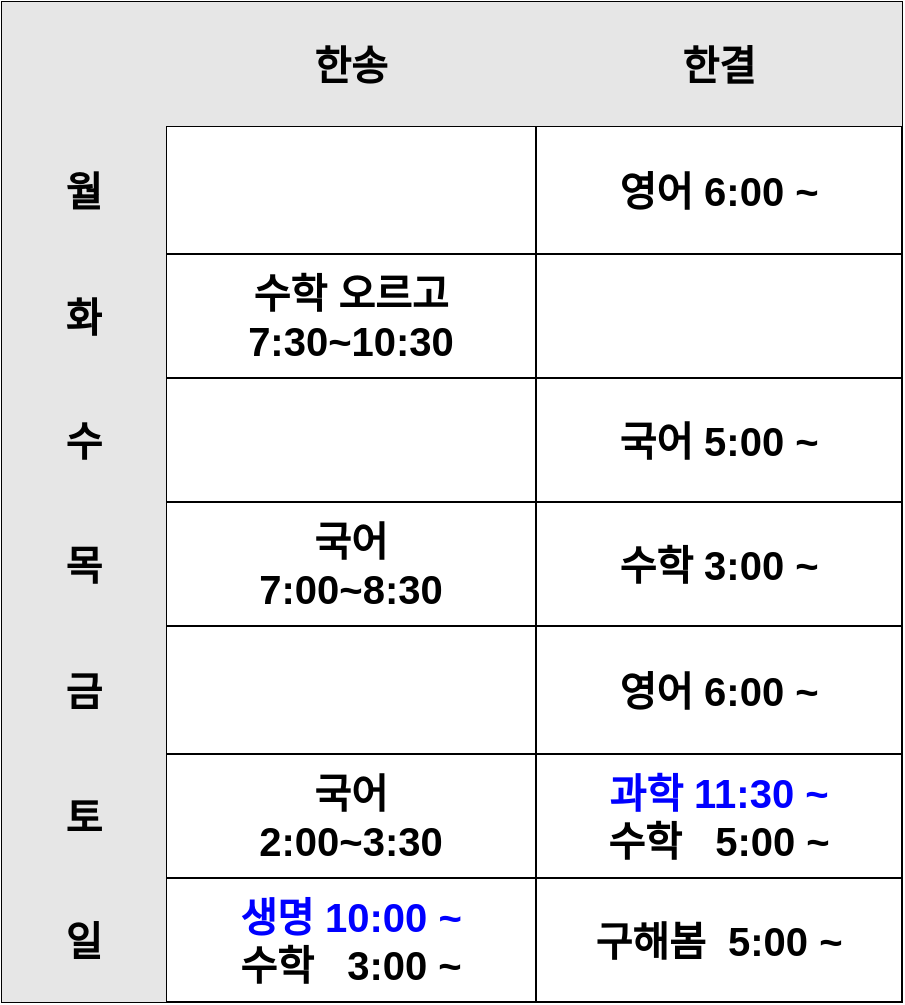 <mxfile version="20.3.0" type="github">
  <diagram id="ZvhFkDVLkiYNxoEatRVC" name="페이지-1">
    <mxGraphModel dx="938" dy="663" grid="1" gridSize="10" guides="1" tooltips="1" connect="1" arrows="1" fold="1" page="1" pageScale="1" pageWidth="827" pageHeight="1169" math="0" shadow="0">
      <root>
        <mxCell id="0" />
        <mxCell id="1" parent="0" />
        <mxCell id="gaK9QJrm34Q4BLt2g8Os-1" value="" style="shape=table;startSize=0;container=1;collapsible=0;childLayout=tableLayout;fontSize=20;" parent="1" vertex="1">
          <mxGeometry x="130" y="160" width="450" height="500" as="geometry" />
        </mxCell>
        <mxCell id="gaK9QJrm34Q4BLt2g8Os-2" value="" style="shape=tableRow;horizontal=0;startSize=0;swimlaneHead=0;swimlaneBody=0;top=0;left=0;bottom=0;right=0;collapsible=0;dropTarget=0;fillColor=none;points=[[0,0.5],[1,0.5]];portConstraint=eastwest;" parent="gaK9QJrm34Q4BLt2g8Os-1" vertex="1">
          <mxGeometry width="450" height="62" as="geometry" />
        </mxCell>
        <mxCell id="gaK9QJrm34Q4BLt2g8Os-3" value="" style="shape=partialRectangle;html=1;whiteSpace=wrap;connectable=0;overflow=hidden;fillColor=#E6E6E6;top=0;left=0;bottom=0;right=0;pointerEvents=1;fontSize=20;fontStyle=1" parent="gaK9QJrm34Q4BLt2g8Os-2" vertex="1">
          <mxGeometry width="82" height="62" as="geometry">
            <mxRectangle width="82" height="62" as="alternateBounds" />
          </mxGeometry>
        </mxCell>
        <mxCell id="gaK9QJrm34Q4BLt2g8Os-4" value="한송" style="shape=partialRectangle;html=1;whiteSpace=wrap;connectable=0;overflow=hidden;fillColor=#E6E6E6;top=0;left=0;bottom=0;right=0;pointerEvents=1;fontSize=20;fontStyle=1" parent="gaK9QJrm34Q4BLt2g8Os-2" vertex="1">
          <mxGeometry x="82" width="185" height="62" as="geometry">
            <mxRectangle width="185" height="62" as="alternateBounds" />
          </mxGeometry>
        </mxCell>
        <mxCell id="gaK9QJrm34Q4BLt2g8Os-5" value="한결" style="shape=partialRectangle;html=1;whiteSpace=wrap;connectable=0;overflow=hidden;fillColor=#E6E6E6;top=0;left=0;bottom=0;right=0;pointerEvents=1;fontSize=20;fontStyle=1" parent="gaK9QJrm34Q4BLt2g8Os-2" vertex="1">
          <mxGeometry x="267" width="183" height="62" as="geometry">
            <mxRectangle width="183" height="62" as="alternateBounds" />
          </mxGeometry>
        </mxCell>
        <mxCell id="gaK9QJrm34Q4BLt2g8Os-6" value="" style="shape=tableRow;horizontal=0;startSize=0;swimlaneHead=0;swimlaneBody=0;top=0;left=0;bottom=0;right=0;collapsible=0;dropTarget=0;fillColor=none;points=[[0,0.5],[1,0.5]];portConstraint=eastwest;" parent="gaK9QJrm34Q4BLt2g8Os-1" vertex="1">
          <mxGeometry y="62" width="450" height="64" as="geometry" />
        </mxCell>
        <mxCell id="gaK9QJrm34Q4BLt2g8Os-7" value="월" style="shape=partialRectangle;html=1;whiteSpace=wrap;connectable=0;overflow=hidden;fillColor=#E6E6E6;top=0;left=0;bottom=0;right=0;pointerEvents=1;fontSize=20;fontStyle=1" parent="gaK9QJrm34Q4BLt2g8Os-6" vertex="1">
          <mxGeometry width="82" height="64" as="geometry">
            <mxRectangle width="82" height="64" as="alternateBounds" />
          </mxGeometry>
        </mxCell>
        <mxCell id="gaK9QJrm34Q4BLt2g8Os-8" value="" style="shape=partialRectangle;html=1;whiteSpace=wrap;connectable=0;overflow=hidden;fillColor=none;top=0;left=0;bottom=0;right=0;pointerEvents=1;fontSize=20;fontStyle=1" parent="gaK9QJrm34Q4BLt2g8Os-6" vertex="1">
          <mxGeometry x="82" width="185" height="64" as="geometry">
            <mxRectangle width="185" height="64" as="alternateBounds" />
          </mxGeometry>
        </mxCell>
        <mxCell id="gaK9QJrm34Q4BLt2g8Os-9" value="영어 6:00 ~" style="shape=partialRectangle;html=1;whiteSpace=wrap;connectable=0;overflow=hidden;fillColor=none;top=0;left=0;bottom=0;right=0;pointerEvents=1;fontSize=20;fontStyle=1" parent="gaK9QJrm34Q4BLt2g8Os-6" vertex="1">
          <mxGeometry x="267" width="183" height="64" as="geometry">
            <mxRectangle width="183" height="64" as="alternateBounds" />
          </mxGeometry>
        </mxCell>
        <mxCell id="gaK9QJrm34Q4BLt2g8Os-10" value="" style="shape=tableRow;horizontal=0;startSize=0;swimlaneHead=0;swimlaneBody=0;top=0;left=0;bottom=0;right=0;collapsible=0;dropTarget=0;fillColor=none;points=[[0,0.5],[1,0.5]];portConstraint=eastwest;" parent="gaK9QJrm34Q4BLt2g8Os-1" vertex="1">
          <mxGeometry y="126" width="450" height="62" as="geometry" />
        </mxCell>
        <mxCell id="gaK9QJrm34Q4BLt2g8Os-11" value="화" style="shape=partialRectangle;html=1;whiteSpace=wrap;connectable=0;overflow=hidden;fillColor=#E6E6E6;top=0;left=0;bottom=0;right=0;pointerEvents=1;fontSize=20;fontStyle=1" parent="gaK9QJrm34Q4BLt2g8Os-10" vertex="1">
          <mxGeometry width="82" height="62" as="geometry">
            <mxRectangle width="82" height="62" as="alternateBounds" />
          </mxGeometry>
        </mxCell>
        <mxCell id="gaK9QJrm34Q4BLt2g8Os-12" value="수학 오르고&lt;br style=&quot;font-size: 20px;&quot;&gt;7:30~10:30" style="shape=partialRectangle;html=1;whiteSpace=wrap;connectable=0;overflow=hidden;fillColor=none;top=0;left=0;bottom=0;right=0;pointerEvents=1;fontSize=20;fontStyle=1" parent="gaK9QJrm34Q4BLt2g8Os-10" vertex="1">
          <mxGeometry x="82" width="185" height="62" as="geometry">
            <mxRectangle width="185" height="62" as="alternateBounds" />
          </mxGeometry>
        </mxCell>
        <mxCell id="gaK9QJrm34Q4BLt2g8Os-13" value="" style="shape=partialRectangle;html=1;whiteSpace=wrap;connectable=0;overflow=hidden;fillColor=none;top=0;left=0;bottom=0;right=0;pointerEvents=1;fontSize=20;fontStyle=1" parent="gaK9QJrm34Q4BLt2g8Os-10" vertex="1">
          <mxGeometry x="267" width="183" height="62" as="geometry">
            <mxRectangle width="183" height="62" as="alternateBounds" />
          </mxGeometry>
        </mxCell>
        <mxCell id="gaK9QJrm34Q4BLt2g8Os-14" value="" style="shape=tableRow;horizontal=0;startSize=0;swimlaneHead=0;swimlaneBody=0;top=0;left=0;bottom=0;right=0;collapsible=0;dropTarget=0;fillColor=none;points=[[0,0.5],[1,0.5]];portConstraint=eastwest;" parent="gaK9QJrm34Q4BLt2g8Os-1" vertex="1">
          <mxGeometry y="188" width="450" height="62" as="geometry" />
        </mxCell>
        <mxCell id="gaK9QJrm34Q4BLt2g8Os-15" value="수" style="shape=partialRectangle;html=1;whiteSpace=wrap;connectable=0;overflow=hidden;fillColor=#E6E6E6;top=0;left=0;bottom=0;right=0;pointerEvents=1;fontSize=20;fontStyle=1" parent="gaK9QJrm34Q4BLt2g8Os-14" vertex="1">
          <mxGeometry width="82" height="62" as="geometry">
            <mxRectangle width="82" height="62" as="alternateBounds" />
          </mxGeometry>
        </mxCell>
        <mxCell id="gaK9QJrm34Q4BLt2g8Os-16" value="" style="shape=partialRectangle;html=1;whiteSpace=wrap;connectable=0;overflow=hidden;fillColor=none;top=0;left=0;bottom=0;right=0;pointerEvents=1;fontSize=20;fontStyle=1" parent="gaK9QJrm34Q4BLt2g8Os-14" vertex="1">
          <mxGeometry x="82" width="185" height="62" as="geometry">
            <mxRectangle width="185" height="62" as="alternateBounds" />
          </mxGeometry>
        </mxCell>
        <mxCell id="gaK9QJrm34Q4BLt2g8Os-17" value="국어 5:00 ~" style="shape=partialRectangle;html=1;whiteSpace=wrap;connectable=0;overflow=hidden;fillColor=none;top=0;left=0;bottom=0;right=0;pointerEvents=1;fontSize=20;fontStyle=1" parent="gaK9QJrm34Q4BLt2g8Os-14" vertex="1">
          <mxGeometry x="267" width="183" height="62" as="geometry">
            <mxRectangle width="183" height="62" as="alternateBounds" />
          </mxGeometry>
        </mxCell>
        <mxCell id="gaK9QJrm34Q4BLt2g8Os-34" value="" style="shape=tableRow;horizontal=0;startSize=0;swimlaneHead=0;swimlaneBody=0;top=0;left=0;bottom=0;right=0;collapsible=0;dropTarget=0;fillColor=none;points=[[0,0.5],[1,0.5]];portConstraint=eastwest;" parent="gaK9QJrm34Q4BLt2g8Os-1" vertex="1">
          <mxGeometry y="250" width="450" height="62" as="geometry" />
        </mxCell>
        <mxCell id="gaK9QJrm34Q4BLt2g8Os-35" value="목" style="shape=partialRectangle;html=1;whiteSpace=wrap;connectable=0;overflow=hidden;fillColor=#E6E6E6;top=0;left=0;bottom=0;right=0;pointerEvents=1;fontSize=20;fontStyle=1" parent="gaK9QJrm34Q4BLt2g8Os-34" vertex="1">
          <mxGeometry width="82" height="62" as="geometry">
            <mxRectangle width="82" height="62" as="alternateBounds" />
          </mxGeometry>
        </mxCell>
        <mxCell id="gaK9QJrm34Q4BLt2g8Os-36" value="국어&lt;br style=&quot;font-size: 20px;&quot;&gt;7:00~8:30" style="shape=partialRectangle;html=1;whiteSpace=wrap;connectable=0;overflow=hidden;fillColor=none;top=0;left=0;bottom=0;right=0;pointerEvents=1;fontSize=20;fontStyle=1" parent="gaK9QJrm34Q4BLt2g8Os-34" vertex="1">
          <mxGeometry x="82" width="185" height="62" as="geometry">
            <mxRectangle width="185" height="62" as="alternateBounds" />
          </mxGeometry>
        </mxCell>
        <mxCell id="gaK9QJrm34Q4BLt2g8Os-37" value="수학 3:00 ~" style="shape=partialRectangle;html=1;whiteSpace=wrap;connectable=0;overflow=hidden;fillColor=none;top=0;left=0;bottom=0;right=0;pointerEvents=1;fontSize=20;fontStyle=1" parent="gaK9QJrm34Q4BLt2g8Os-34" vertex="1">
          <mxGeometry x="267" width="183" height="62" as="geometry">
            <mxRectangle width="183" height="62" as="alternateBounds" />
          </mxGeometry>
        </mxCell>
        <mxCell id="gaK9QJrm34Q4BLt2g8Os-22" value="" style="shape=tableRow;horizontal=0;startSize=0;swimlaneHead=0;swimlaneBody=0;top=0;left=0;bottom=0;right=0;collapsible=0;dropTarget=0;fillColor=none;points=[[0,0.5],[1,0.5]];portConstraint=eastwest;" parent="gaK9QJrm34Q4BLt2g8Os-1" vertex="1">
          <mxGeometry y="312" width="450" height="64" as="geometry" />
        </mxCell>
        <mxCell id="gaK9QJrm34Q4BLt2g8Os-23" value="금" style="shape=partialRectangle;html=1;whiteSpace=wrap;connectable=0;overflow=hidden;fillColor=#E6E6E6;top=0;left=0;bottom=0;right=0;pointerEvents=1;fontSize=20;fontStyle=1" parent="gaK9QJrm34Q4BLt2g8Os-22" vertex="1">
          <mxGeometry width="82" height="64" as="geometry">
            <mxRectangle width="82" height="64" as="alternateBounds" />
          </mxGeometry>
        </mxCell>
        <mxCell id="gaK9QJrm34Q4BLt2g8Os-24" value="" style="shape=partialRectangle;html=1;whiteSpace=wrap;connectable=0;overflow=hidden;fillColor=none;top=0;left=0;bottom=0;right=0;pointerEvents=1;fontSize=20;fontStyle=1" parent="gaK9QJrm34Q4BLt2g8Os-22" vertex="1">
          <mxGeometry x="82" width="185" height="64" as="geometry">
            <mxRectangle width="185" height="64" as="alternateBounds" />
          </mxGeometry>
        </mxCell>
        <mxCell id="gaK9QJrm34Q4BLt2g8Os-25" value="영어 6:00 ~" style="shape=partialRectangle;html=1;whiteSpace=wrap;connectable=0;overflow=hidden;fillColor=none;top=0;left=0;bottom=0;right=0;pointerEvents=1;fontSize=20;fontStyle=1" parent="gaK9QJrm34Q4BLt2g8Os-22" vertex="1">
          <mxGeometry x="267" width="183" height="64" as="geometry">
            <mxRectangle width="183" height="64" as="alternateBounds" />
          </mxGeometry>
        </mxCell>
        <mxCell id="gaK9QJrm34Q4BLt2g8Os-26" value="" style="shape=tableRow;horizontal=0;startSize=0;swimlaneHead=0;swimlaneBody=0;top=0;left=0;bottom=0;right=0;collapsible=0;dropTarget=0;fillColor=none;points=[[0,0.5],[1,0.5]];portConstraint=eastwest;" parent="gaK9QJrm34Q4BLt2g8Os-1" vertex="1">
          <mxGeometry y="376" width="450" height="62" as="geometry" />
        </mxCell>
        <mxCell id="gaK9QJrm34Q4BLt2g8Os-27" value="토" style="shape=partialRectangle;html=1;whiteSpace=wrap;connectable=0;overflow=hidden;fillColor=#E6E6E6;top=0;left=0;bottom=0;right=0;pointerEvents=1;fontSize=20;fontStyle=1" parent="gaK9QJrm34Q4BLt2g8Os-26" vertex="1">
          <mxGeometry width="82" height="62" as="geometry">
            <mxRectangle width="82" height="62" as="alternateBounds" />
          </mxGeometry>
        </mxCell>
        <mxCell id="gaK9QJrm34Q4BLt2g8Os-28" value="국어&lt;br style=&quot;font-size: 20px;&quot;&gt;2:00~3:30" style="shape=partialRectangle;html=1;whiteSpace=wrap;connectable=0;overflow=hidden;fillColor=none;top=0;left=0;bottom=0;right=0;pointerEvents=1;fontSize=20;fontStyle=1" parent="gaK9QJrm34Q4BLt2g8Os-26" vertex="1">
          <mxGeometry x="82" width="185" height="62" as="geometry">
            <mxRectangle width="185" height="62" as="alternateBounds" />
          </mxGeometry>
        </mxCell>
        <mxCell id="gaK9QJrm34Q4BLt2g8Os-29" value="&lt;font color=&quot;#0000ff&quot;&gt;과학 11:30 ~&lt;/font&gt;&lt;br style=&quot;font-size: 20px;&quot;&gt;수학&amp;nbsp; &amp;nbsp;5:00 ~" style="shape=partialRectangle;html=1;whiteSpace=wrap;connectable=0;overflow=hidden;fillColor=none;top=0;left=0;bottom=0;right=0;pointerEvents=1;fontSize=20;fontStyle=1" parent="gaK9QJrm34Q4BLt2g8Os-26" vertex="1">
          <mxGeometry x="267" width="183" height="62" as="geometry">
            <mxRectangle width="183" height="62" as="alternateBounds" />
          </mxGeometry>
        </mxCell>
        <mxCell id="gaK9QJrm34Q4BLt2g8Os-30" value="" style="shape=tableRow;horizontal=0;startSize=0;swimlaneHead=0;swimlaneBody=0;top=0;left=0;bottom=0;right=0;collapsible=0;dropTarget=0;fillColor=none;points=[[0,0.5],[1,0.5]];portConstraint=eastwest;" parent="gaK9QJrm34Q4BLt2g8Os-1" vertex="1">
          <mxGeometry y="438" width="450" height="62" as="geometry" />
        </mxCell>
        <mxCell id="gaK9QJrm34Q4BLt2g8Os-31" value="일" style="shape=partialRectangle;html=1;whiteSpace=wrap;connectable=0;overflow=hidden;fillColor=#E6E6E6;top=0;left=0;bottom=0;right=0;pointerEvents=1;fontSize=20;fontStyle=1" parent="gaK9QJrm34Q4BLt2g8Os-30" vertex="1">
          <mxGeometry width="82" height="62" as="geometry">
            <mxRectangle width="82" height="62" as="alternateBounds" />
          </mxGeometry>
        </mxCell>
        <mxCell id="gaK9QJrm34Q4BLt2g8Os-32" value="&lt;font color=&quot;#0000ff&quot;&gt;생명 10:00 ~&lt;/font&gt;&lt;br style=&quot;font-size: 20px;&quot;&gt;수학&amp;nbsp; &amp;nbsp;3:00 ~" style="shape=partialRectangle;html=1;whiteSpace=wrap;connectable=0;overflow=hidden;fillColor=none;top=0;left=0;bottom=0;right=0;pointerEvents=1;fontSize=20;fontStyle=1" parent="gaK9QJrm34Q4BLt2g8Os-30" vertex="1">
          <mxGeometry x="82" width="185" height="62" as="geometry">
            <mxRectangle width="185" height="62" as="alternateBounds" />
          </mxGeometry>
        </mxCell>
        <mxCell id="gaK9QJrm34Q4BLt2g8Os-33" value="구해봄&amp;nbsp; 5:00 ~" style="shape=partialRectangle;html=1;whiteSpace=wrap;connectable=0;overflow=hidden;fillColor=none;top=0;left=0;bottom=0;right=0;pointerEvents=1;fontSize=20;fontStyle=1" parent="gaK9QJrm34Q4BLt2g8Os-30" vertex="1">
          <mxGeometry x="267" width="183" height="62" as="geometry">
            <mxRectangle width="183" height="62" as="alternateBounds" />
          </mxGeometry>
        </mxCell>
      </root>
    </mxGraphModel>
  </diagram>
</mxfile>
